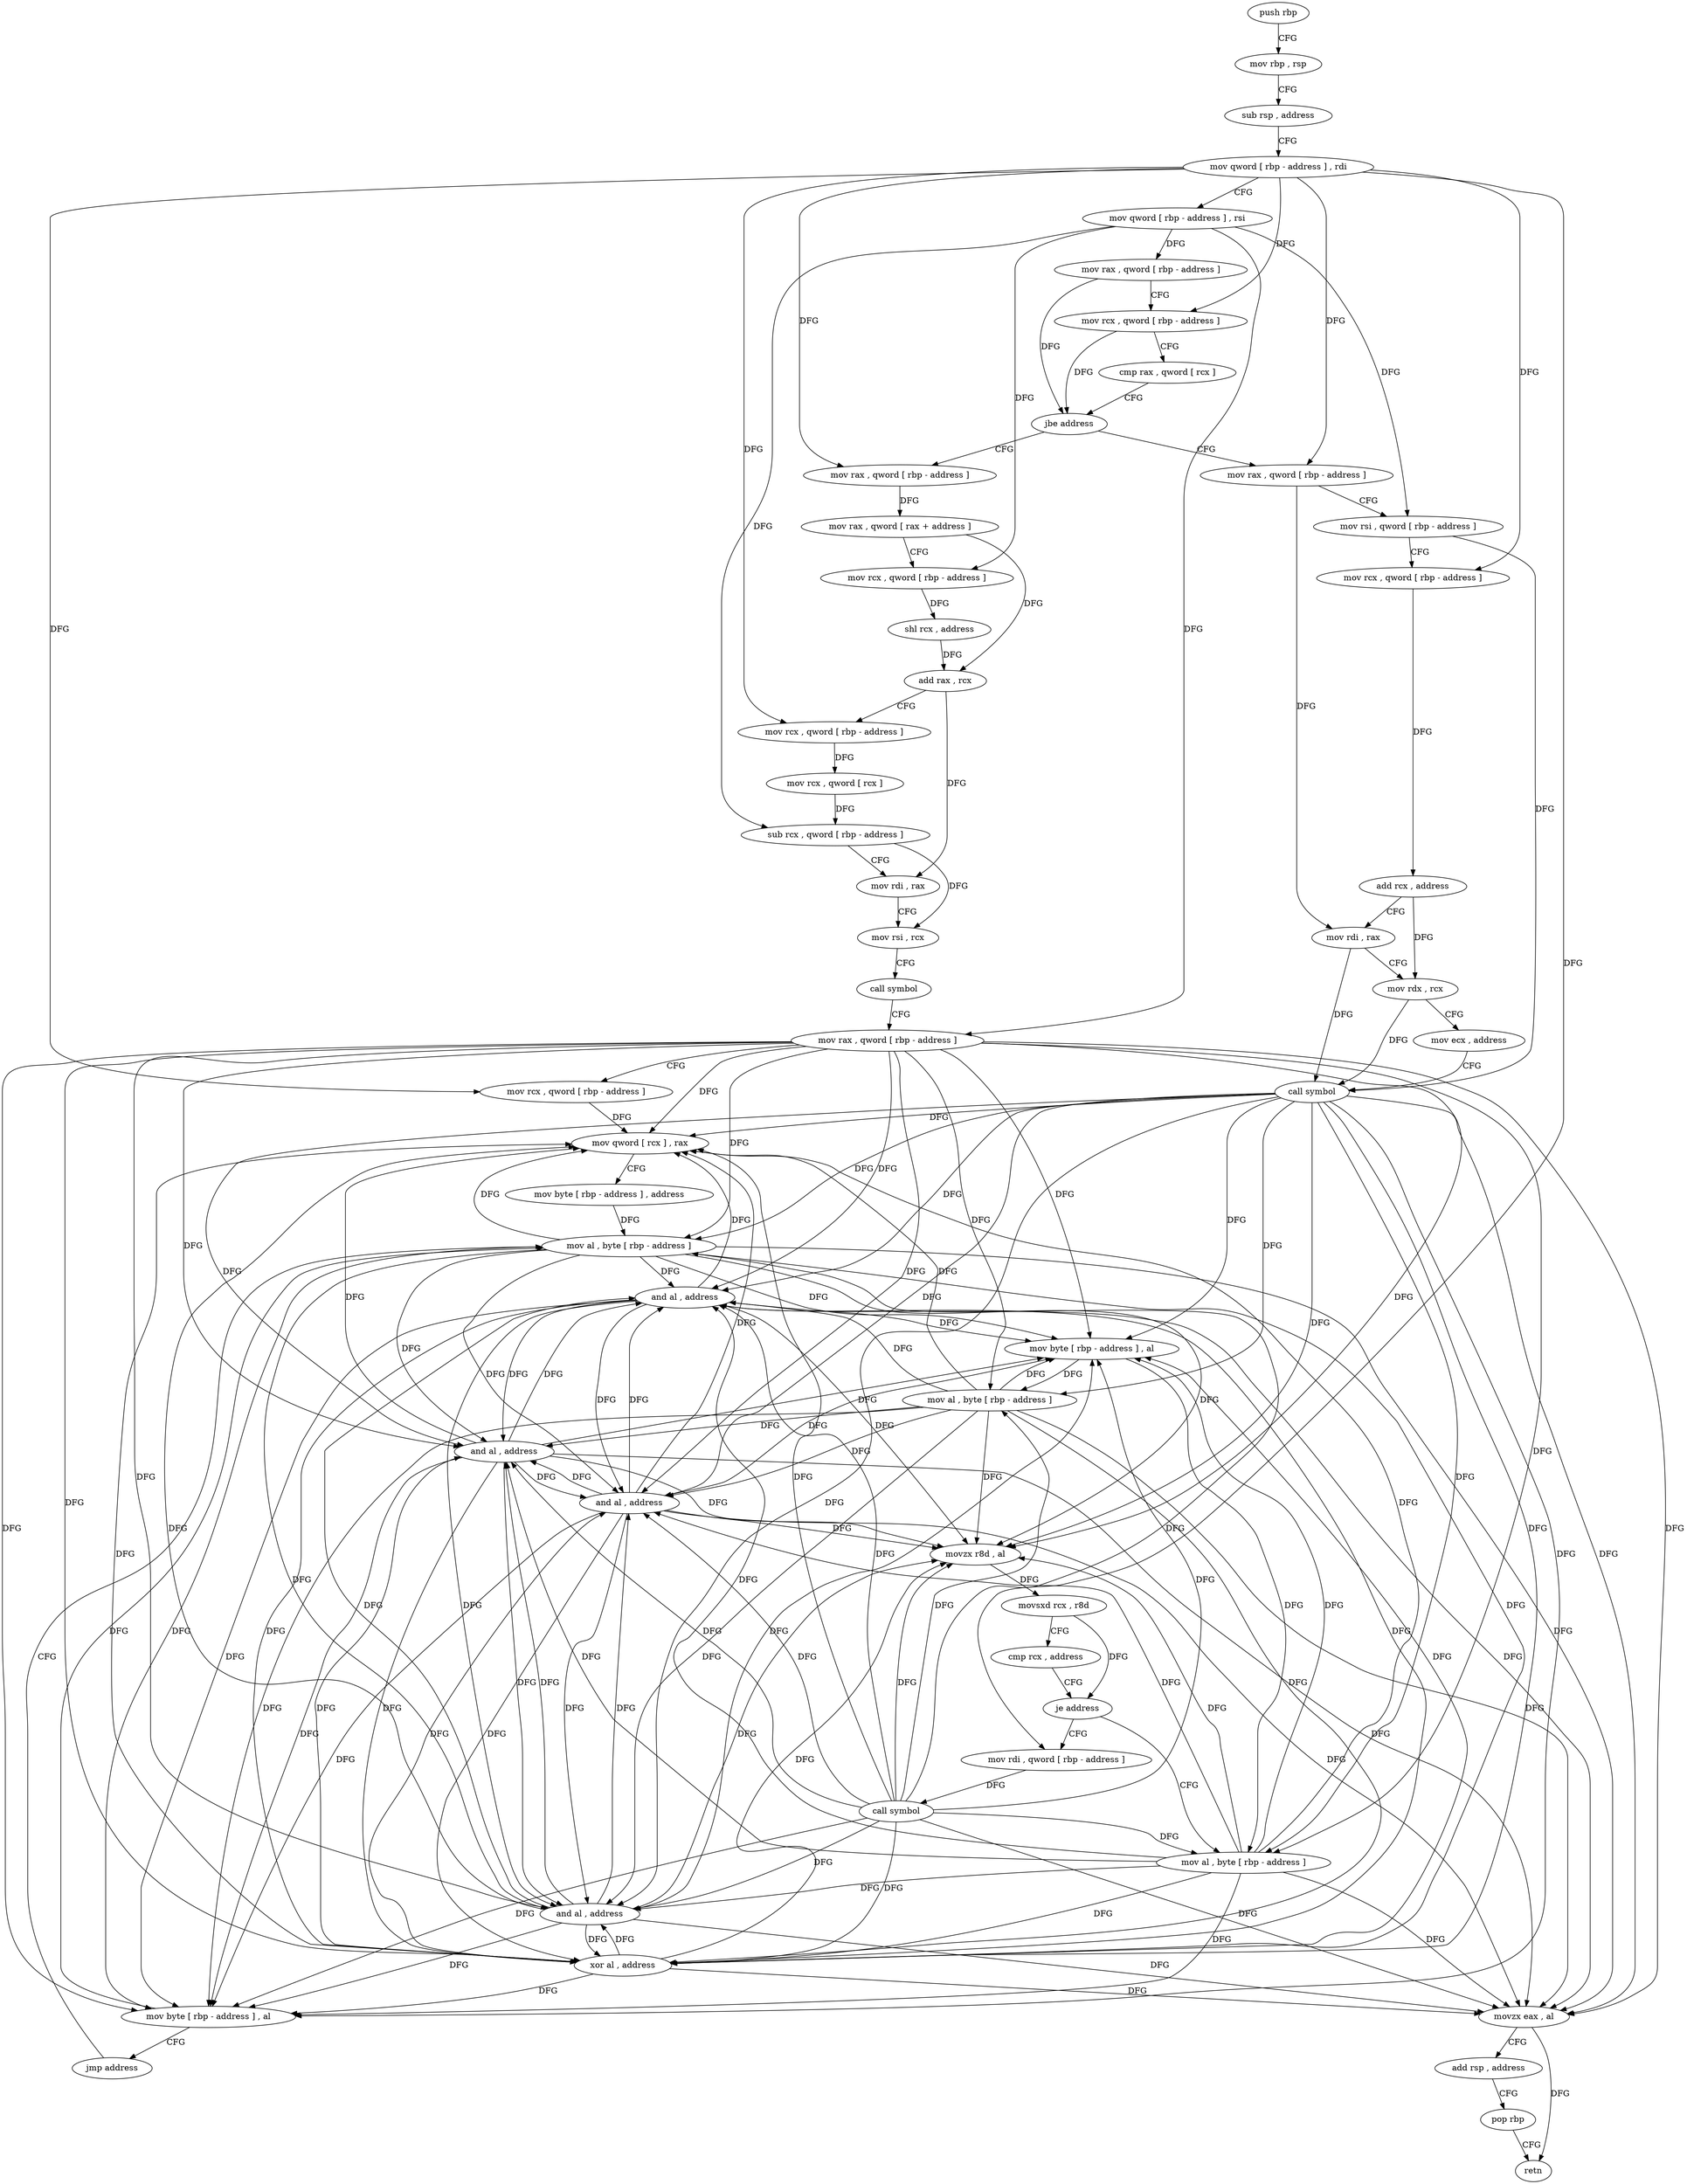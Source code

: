 digraph "func" {
"4321168" [label = "push rbp" ]
"4321169" [label = "mov rbp , rsp" ]
"4321172" [label = "sub rsp , address" ]
"4321176" [label = "mov qword [ rbp - address ] , rdi" ]
"4321180" [label = "mov qword [ rbp - address ] , rsi" ]
"4321184" [label = "mov rax , qword [ rbp - address ]" ]
"4321188" [label = "mov rcx , qword [ rbp - address ]" ]
"4321192" [label = "cmp rax , qword [ rcx ]" ]
"4321195" [label = "jbe address" ]
"4321287" [label = "mov rax , qword [ rbp - address ]" ]
"4321201" [label = "mov rax , qword [ rbp - address ]" ]
"4321291" [label = "mov rax , qword [ rax + address ]" ]
"4321295" [label = "mov rcx , qword [ rbp - address ]" ]
"4321299" [label = "shl rcx , address" ]
"4321303" [label = "add rax , rcx" ]
"4321306" [label = "mov rcx , qword [ rbp - address ]" ]
"4321310" [label = "mov rcx , qword [ rcx ]" ]
"4321313" [label = "sub rcx , qword [ rbp - address ]" ]
"4321317" [label = "mov rdi , rax" ]
"4321320" [label = "mov rsi , rcx" ]
"4321323" [label = "call symbol" ]
"4321328" [label = "mov rax , qword [ rbp - address ]" ]
"4321332" [label = "mov rcx , qword [ rbp - address ]" ]
"4321336" [label = "mov qword [ rcx ] , rax" ]
"4321339" [label = "mov byte [ rbp - address ] , address" ]
"4321343" [label = "mov al , byte [ rbp - address ]" ]
"4321205" [label = "mov rsi , qword [ rbp - address ]" ]
"4321209" [label = "mov rcx , qword [ rbp - address ]" ]
"4321213" [label = "add rcx , address" ]
"4321220" [label = "mov rdi , rax" ]
"4321223" [label = "mov rdx , rcx" ]
"4321226" [label = "mov ecx , address" ]
"4321231" [label = "call symbol" ]
"4321236" [label = "and al , address" ]
"4321238" [label = "mov byte [ rbp - address ] , al" ]
"4321241" [label = "mov al , byte [ rbp - address ]" ]
"4321244" [label = "xor al , address" ]
"4321246" [label = "and al , address" ]
"4321248" [label = "movzx r8d , al" ]
"4321252" [label = "movsxd rcx , r8d" ]
"4321255" [label = "cmp rcx , address" ]
"4321259" [label = "je address" ]
"4321274" [label = "mov al , byte [ rbp - address ]" ]
"4321265" [label = "mov rdi , qword [ rbp - address ]" ]
"4321277" [label = "and al , address" ]
"4321279" [label = "mov byte [ rbp - address ] , al" ]
"4321282" [label = "jmp address" ]
"4321269" [label = "call symbol" ]
"4321346" [label = "and al , address" ]
"4321348" [label = "movzx eax , al" ]
"4321351" [label = "add rsp , address" ]
"4321355" [label = "pop rbp" ]
"4321356" [label = "retn" ]
"4321168" -> "4321169" [ label = "CFG" ]
"4321169" -> "4321172" [ label = "CFG" ]
"4321172" -> "4321176" [ label = "CFG" ]
"4321176" -> "4321180" [ label = "CFG" ]
"4321176" -> "4321188" [ label = "DFG" ]
"4321176" -> "4321287" [ label = "DFG" ]
"4321176" -> "4321306" [ label = "DFG" ]
"4321176" -> "4321332" [ label = "DFG" ]
"4321176" -> "4321201" [ label = "DFG" ]
"4321176" -> "4321209" [ label = "DFG" ]
"4321176" -> "4321265" [ label = "DFG" ]
"4321180" -> "4321184" [ label = "DFG" ]
"4321180" -> "4321295" [ label = "DFG" ]
"4321180" -> "4321313" [ label = "DFG" ]
"4321180" -> "4321328" [ label = "DFG" ]
"4321180" -> "4321205" [ label = "DFG" ]
"4321184" -> "4321188" [ label = "CFG" ]
"4321184" -> "4321195" [ label = "DFG" ]
"4321188" -> "4321192" [ label = "CFG" ]
"4321188" -> "4321195" [ label = "DFG" ]
"4321192" -> "4321195" [ label = "CFG" ]
"4321195" -> "4321287" [ label = "CFG" ]
"4321195" -> "4321201" [ label = "CFG" ]
"4321287" -> "4321291" [ label = "DFG" ]
"4321201" -> "4321205" [ label = "CFG" ]
"4321201" -> "4321220" [ label = "DFG" ]
"4321291" -> "4321295" [ label = "CFG" ]
"4321291" -> "4321303" [ label = "DFG" ]
"4321295" -> "4321299" [ label = "DFG" ]
"4321299" -> "4321303" [ label = "DFG" ]
"4321303" -> "4321306" [ label = "CFG" ]
"4321303" -> "4321317" [ label = "DFG" ]
"4321306" -> "4321310" [ label = "DFG" ]
"4321310" -> "4321313" [ label = "DFG" ]
"4321313" -> "4321317" [ label = "CFG" ]
"4321313" -> "4321320" [ label = "DFG" ]
"4321317" -> "4321320" [ label = "CFG" ]
"4321320" -> "4321323" [ label = "CFG" ]
"4321323" -> "4321328" [ label = "CFG" ]
"4321328" -> "4321332" [ label = "CFG" ]
"4321328" -> "4321336" [ label = "DFG" ]
"4321328" -> "4321236" [ label = "DFG" ]
"4321328" -> "4321238" [ label = "DFG" ]
"4321328" -> "4321241" [ label = "DFG" ]
"4321328" -> "4321244" [ label = "DFG" ]
"4321328" -> "4321246" [ label = "DFG" ]
"4321328" -> "4321248" [ label = "DFG" ]
"4321328" -> "4321343" [ label = "DFG" ]
"4321328" -> "4321346" [ label = "DFG" ]
"4321328" -> "4321348" [ label = "DFG" ]
"4321328" -> "4321274" [ label = "DFG" ]
"4321328" -> "4321277" [ label = "DFG" ]
"4321328" -> "4321279" [ label = "DFG" ]
"4321332" -> "4321336" [ label = "DFG" ]
"4321336" -> "4321339" [ label = "CFG" ]
"4321339" -> "4321343" [ label = "DFG" ]
"4321343" -> "4321346" [ label = "DFG" ]
"4321343" -> "4321336" [ label = "DFG" ]
"4321343" -> "4321236" [ label = "DFG" ]
"4321343" -> "4321238" [ label = "DFG" ]
"4321343" -> "4321244" [ label = "DFG" ]
"4321343" -> "4321246" [ label = "DFG" ]
"4321343" -> "4321248" [ label = "DFG" ]
"4321343" -> "4321348" [ label = "DFG" ]
"4321343" -> "4321277" [ label = "DFG" ]
"4321343" -> "4321279" [ label = "DFG" ]
"4321205" -> "4321209" [ label = "CFG" ]
"4321205" -> "4321231" [ label = "DFG" ]
"4321209" -> "4321213" [ label = "DFG" ]
"4321213" -> "4321220" [ label = "CFG" ]
"4321213" -> "4321223" [ label = "DFG" ]
"4321220" -> "4321223" [ label = "CFG" ]
"4321220" -> "4321231" [ label = "DFG" ]
"4321223" -> "4321226" [ label = "CFG" ]
"4321223" -> "4321231" [ label = "DFG" ]
"4321226" -> "4321231" [ label = "CFG" ]
"4321231" -> "4321236" [ label = "DFG" ]
"4321231" -> "4321336" [ label = "DFG" ]
"4321231" -> "4321238" [ label = "DFG" ]
"4321231" -> "4321241" [ label = "DFG" ]
"4321231" -> "4321244" [ label = "DFG" ]
"4321231" -> "4321246" [ label = "DFG" ]
"4321231" -> "4321248" [ label = "DFG" ]
"4321231" -> "4321343" [ label = "DFG" ]
"4321231" -> "4321346" [ label = "DFG" ]
"4321231" -> "4321348" [ label = "DFG" ]
"4321231" -> "4321274" [ label = "DFG" ]
"4321231" -> "4321277" [ label = "DFG" ]
"4321231" -> "4321279" [ label = "DFG" ]
"4321236" -> "4321238" [ label = "DFG" ]
"4321236" -> "4321336" [ label = "DFG" ]
"4321236" -> "4321244" [ label = "DFG" ]
"4321236" -> "4321246" [ label = "DFG" ]
"4321236" -> "4321248" [ label = "DFG" ]
"4321236" -> "4321346" [ label = "DFG" ]
"4321236" -> "4321348" [ label = "DFG" ]
"4321236" -> "4321277" [ label = "DFG" ]
"4321236" -> "4321279" [ label = "DFG" ]
"4321238" -> "4321241" [ label = "DFG" ]
"4321238" -> "4321274" [ label = "DFG" ]
"4321241" -> "4321244" [ label = "DFG" ]
"4321241" -> "4321336" [ label = "DFG" ]
"4321241" -> "4321236" [ label = "DFG" ]
"4321241" -> "4321238" [ label = "DFG" ]
"4321241" -> "4321246" [ label = "DFG" ]
"4321241" -> "4321248" [ label = "DFG" ]
"4321241" -> "4321346" [ label = "DFG" ]
"4321241" -> "4321348" [ label = "DFG" ]
"4321241" -> "4321277" [ label = "DFG" ]
"4321241" -> "4321279" [ label = "DFG" ]
"4321244" -> "4321246" [ label = "DFG" ]
"4321244" -> "4321336" [ label = "DFG" ]
"4321244" -> "4321236" [ label = "DFG" ]
"4321244" -> "4321238" [ label = "DFG" ]
"4321244" -> "4321248" [ label = "DFG" ]
"4321244" -> "4321346" [ label = "DFG" ]
"4321244" -> "4321348" [ label = "DFG" ]
"4321244" -> "4321277" [ label = "DFG" ]
"4321244" -> "4321279" [ label = "DFG" ]
"4321246" -> "4321248" [ label = "DFG" ]
"4321246" -> "4321336" [ label = "DFG" ]
"4321246" -> "4321236" [ label = "DFG" ]
"4321246" -> "4321238" [ label = "DFG" ]
"4321246" -> "4321244" [ label = "DFG" ]
"4321246" -> "4321346" [ label = "DFG" ]
"4321246" -> "4321348" [ label = "DFG" ]
"4321246" -> "4321277" [ label = "DFG" ]
"4321246" -> "4321279" [ label = "DFG" ]
"4321248" -> "4321252" [ label = "DFG" ]
"4321252" -> "4321255" [ label = "CFG" ]
"4321252" -> "4321259" [ label = "DFG" ]
"4321255" -> "4321259" [ label = "CFG" ]
"4321259" -> "4321274" [ label = "CFG" ]
"4321259" -> "4321265" [ label = "CFG" ]
"4321274" -> "4321277" [ label = "DFG" ]
"4321274" -> "4321336" [ label = "DFG" ]
"4321274" -> "4321236" [ label = "DFG" ]
"4321274" -> "4321238" [ label = "DFG" ]
"4321274" -> "4321244" [ label = "DFG" ]
"4321274" -> "4321246" [ label = "DFG" ]
"4321274" -> "4321248" [ label = "DFG" ]
"4321274" -> "4321346" [ label = "DFG" ]
"4321274" -> "4321348" [ label = "DFG" ]
"4321274" -> "4321279" [ label = "DFG" ]
"4321265" -> "4321269" [ label = "DFG" ]
"4321277" -> "4321279" [ label = "DFG" ]
"4321277" -> "4321336" [ label = "DFG" ]
"4321277" -> "4321236" [ label = "DFG" ]
"4321277" -> "4321238" [ label = "DFG" ]
"4321277" -> "4321244" [ label = "DFG" ]
"4321277" -> "4321246" [ label = "DFG" ]
"4321277" -> "4321248" [ label = "DFG" ]
"4321277" -> "4321346" [ label = "DFG" ]
"4321277" -> "4321348" [ label = "DFG" ]
"4321279" -> "4321282" [ label = "CFG" ]
"4321279" -> "4321343" [ label = "DFG" ]
"4321282" -> "4321343" [ label = "CFG" ]
"4321269" -> "4321274" [ label = "DFG" ]
"4321269" -> "4321336" [ label = "DFG" ]
"4321269" -> "4321236" [ label = "DFG" ]
"4321269" -> "4321238" [ label = "DFG" ]
"4321269" -> "4321244" [ label = "DFG" ]
"4321269" -> "4321246" [ label = "DFG" ]
"4321269" -> "4321248" [ label = "DFG" ]
"4321269" -> "4321346" [ label = "DFG" ]
"4321269" -> "4321348" [ label = "DFG" ]
"4321269" -> "4321277" [ label = "DFG" ]
"4321269" -> "4321279" [ label = "DFG" ]
"4321269" -> "4321241" [ label = "DFG" ]
"4321269" -> "4321343" [ label = "DFG" ]
"4321346" -> "4321348" [ label = "DFG" ]
"4321346" -> "4321336" [ label = "DFG" ]
"4321346" -> "4321236" [ label = "DFG" ]
"4321346" -> "4321238" [ label = "DFG" ]
"4321346" -> "4321244" [ label = "DFG" ]
"4321346" -> "4321246" [ label = "DFG" ]
"4321346" -> "4321248" [ label = "DFG" ]
"4321346" -> "4321277" [ label = "DFG" ]
"4321346" -> "4321279" [ label = "DFG" ]
"4321348" -> "4321351" [ label = "CFG" ]
"4321348" -> "4321356" [ label = "DFG" ]
"4321351" -> "4321355" [ label = "CFG" ]
"4321355" -> "4321356" [ label = "CFG" ]
}
